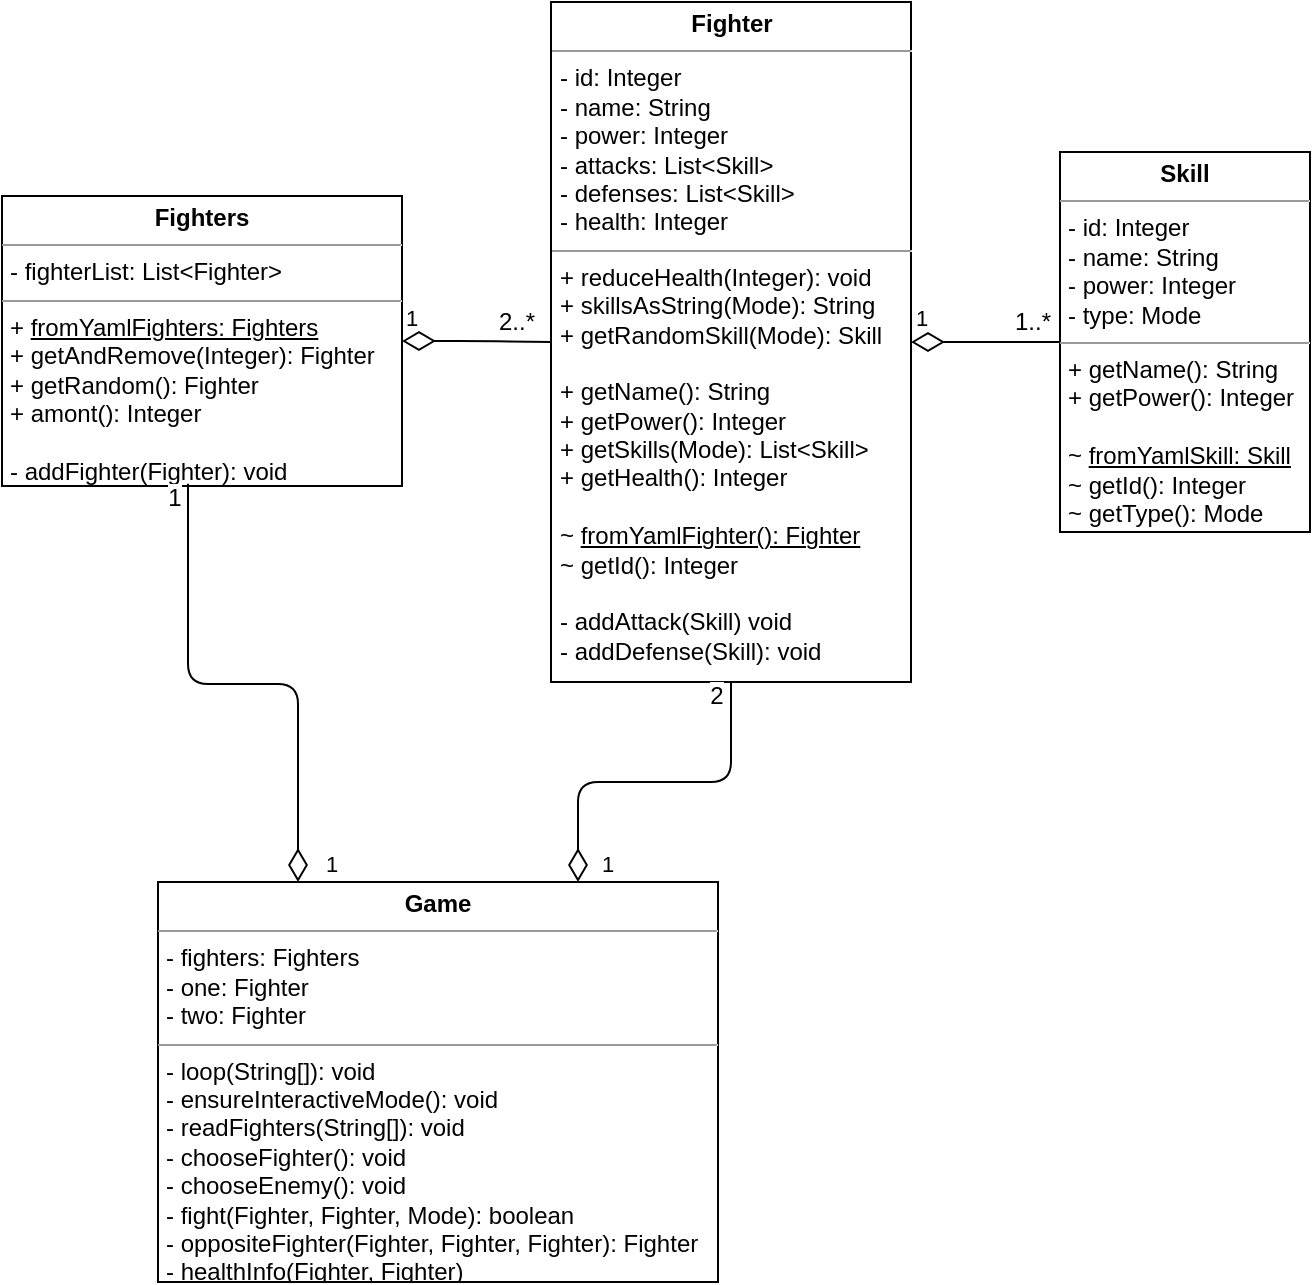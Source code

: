 <mxfile version="12.3.2" type="device" pages="1"><diagram id="r8I7aOsCpsgrst2HwtjH" name="Page-1"><mxGraphModel dx="1168" dy="788" grid="1" gridSize="10" guides="1" tooltips="1" connect="1" arrows="1" fold="1" page="1" pageScale="1" pageWidth="827" pageHeight="1169" math="0" shadow="0"><root><mxCell id="0"/><mxCell id="1" parent="0"/><mxCell id="dvqwYVEK8RVhKuOjQXvO-2" value="&lt;p style=&quot;margin: 0px ; margin-top: 4px ; text-align: center&quot;&gt;&lt;b&gt;Fighter&lt;/b&gt;&lt;/p&gt;&lt;hr size=&quot;1&quot;&gt;&lt;p style=&quot;margin: 0px ; margin-left: 4px&quot;&gt;- id: Integer&lt;/p&gt;&lt;p style=&quot;margin: 0px ; margin-left: 4px&quot;&gt;- name: String&lt;/p&gt;&lt;p style=&quot;margin: 0px ; margin-left: 4px&quot;&gt;- power: Integer&lt;/p&gt;&lt;p style=&quot;margin: 0px ; margin-left: 4px&quot;&gt;- attacks: List&amp;lt;Skill&amp;gt;&lt;/p&gt;&lt;p style=&quot;margin: 0px ; margin-left: 4px&quot;&gt;- defenses: List&amp;lt;Skill&amp;gt;&lt;/p&gt;&lt;p style=&quot;margin: 0px ; margin-left: 4px&quot;&gt;- health: Integer&lt;br&gt;&lt;/p&gt;&lt;hr size=&quot;1&quot;&gt;&lt;p style=&quot;margin: 0px ; margin-left: 4px&quot;&gt;&lt;span&gt;+ reduceHealth(Integer): void&lt;/span&gt;&lt;br&gt;&lt;/p&gt;&lt;p style=&quot;margin: 0px ; margin-left: 4px&quot;&gt;+ skillsAsString(Mode): String&lt;/p&gt;&lt;p style=&quot;margin: 0px ; margin-left: 4px&quot;&gt;+ getRandomSkill(Mode): Skill&lt;/p&gt;&lt;p style=&quot;margin: 0px ; margin-left: 4px&quot;&gt;&lt;br&gt;&lt;/p&gt;&lt;p style=&quot;margin: 0px ; margin-left: 4px&quot;&gt;+ getName(): String&lt;/p&gt;&lt;p style=&quot;margin: 0px ; margin-left: 4px&quot;&gt;+ getPower(): Integer&lt;/p&gt;&lt;p style=&quot;margin: 0px ; margin-left: 4px&quot;&gt;+ getSkills(Mode): List&amp;lt;Skill&amp;gt;&lt;/p&gt;&lt;p style=&quot;margin: 0px ; margin-left: 4px&quot;&gt;+ getHealth(): Integer&lt;/p&gt;&lt;p style=&quot;margin: 0px ; margin-left: 4px&quot;&gt;&lt;br&gt;&lt;/p&gt;&lt;p style=&quot;margin: 0px ; margin-left: 4px&quot;&gt;~&amp;nbsp;&lt;u&gt;fromYamlFighter(): Fighter&lt;/u&gt;&lt;br&gt;&lt;/p&gt;&lt;p style=&quot;margin: 0px ; margin-left: 4px&quot;&gt;~ getId(): Integer&lt;u&gt;&lt;br&gt;&lt;/u&gt;&lt;/p&gt;&lt;p style=&quot;margin: 0px ; margin-left: 4px&quot;&gt;&lt;br&gt;&lt;/p&gt;&lt;p style=&quot;margin: 0px ; margin-left: 4px&quot;&gt;- addAttack(Skill) void&lt;/p&gt;&lt;p style=&quot;margin: 0px ; margin-left: 4px&quot;&gt;- addDefense(Skill): void&lt;/p&gt;" style="verticalAlign=top;align=left;overflow=fill;fontSize=12;fontFamily=Helvetica;html=1;" parent="1" vertex="1"><mxGeometry x="274.5" width="180" height="340" as="geometry"/></mxCell><mxCell id="dvqwYVEK8RVhKuOjQXvO-3" value="&lt;p style=&quot;margin: 0px ; margin-top: 4px ; text-align: center&quot;&gt;&lt;b&gt;Fighters&lt;/b&gt;&lt;/p&gt;&lt;hr size=&quot;1&quot;&gt;&lt;p style=&quot;margin: 0px ; margin-left: 4px&quot;&gt;- fighterList: List&amp;lt;Fighter&amp;gt;&lt;br&gt;&lt;/p&gt;&lt;hr size=&quot;1&quot;&gt;&lt;p style=&quot;margin: 0px ; margin-left: 4px&quot;&gt;+&amp;nbsp;&lt;u&gt;fromYamlFighters: Fighters&lt;/u&gt;&lt;br style=&quot;padding: 0px ; margin: 0px&quot;&gt;+ getAndRemove(Integer): Fighter&lt;br style=&quot;padding: 0px ; margin: 0px&quot;&gt;+ getRandom(): Fighter&lt;/p&gt;&lt;p style=&quot;margin: 0px ; margin-left: 4px&quot;&gt;+ amont(): Integer&lt;br style=&quot;padding: 0px ; margin: 0px&quot;&gt;&lt;br style=&quot;padding: 0px ; margin: 0px&quot;&gt;- addFighter(Fighter): void&lt;br&gt;&lt;/p&gt;" style="verticalAlign=top;align=left;overflow=fill;fontSize=12;fontFamily=Helvetica;html=1;" parent="1" vertex="1"><mxGeometry y="97" width="200" height="145" as="geometry"/></mxCell><mxCell id="dvqwYVEK8RVhKuOjQXvO-5" value="&lt;p style=&quot;margin: 0px ; margin-top: 4px ; text-align: center&quot;&gt;&lt;b&gt;Skill&lt;/b&gt;&lt;/p&gt;&lt;hr size=&quot;1&quot;&gt;&lt;p style=&quot;margin: 0px 0px 0px 4px&quot;&gt;- id: Integer&lt;/p&gt;&lt;p style=&quot;margin: 0px 0px 0px 4px&quot;&gt;- name: String&lt;/p&gt;&lt;p style=&quot;margin: 0px 0px 0px 4px&quot;&gt;- power: Integer&lt;/p&gt;&lt;p style=&quot;margin: 0px 0px 0px 4px&quot;&gt;- type: Mode&lt;/p&gt;&lt;hr size=&quot;1&quot;&gt;&lt;p style=&quot;margin: 0px ; margin-left: 4px&quot;&gt;+ getName(): String&lt;/p&gt;&lt;p style=&quot;margin: 0px ; margin-left: 4px&quot;&gt;+ getPower(): Integer&lt;br style=&quot;padding: 0px ; margin: 0px&quot;&gt;&lt;br&gt;~&amp;nbsp;&lt;u&gt;fromYamlSkill: Skill&lt;/u&gt;&lt;br style=&quot;padding: 0px ; margin: 0px&quot;&gt;~ getId(): Integer&lt;br&gt;&lt;/p&gt;&lt;p style=&quot;margin: 0px ; margin-left: 4px&quot;&gt;~ getType(): Mode&lt;br&gt;&lt;/p&gt;" style="verticalAlign=top;align=left;overflow=fill;fontSize=12;fontFamily=Helvetica;html=1;" parent="1" vertex="1"><mxGeometry x="529" y="75" width="125" height="190" as="geometry"/></mxCell><mxCell id="dvqwYVEK8RVhKuOjQXvO-6" value="1" style="endArrow=none;html=1;endSize=12;startArrow=diamondThin;startSize=14;startFill=0;edgeStyle=orthogonalEdgeStyle;align=left;verticalAlign=bottom;strokeColor=#000000;endFill=0;exitX=1;exitY=0.5;exitDx=0;exitDy=0;entryX=0;entryY=0.5;entryDx=0;entryDy=0;" parent="1" source="dvqwYVEK8RVhKuOjQXvO-3" target="dvqwYVEK8RVhKuOjQXvO-2" edge="1"><mxGeometry x="-1" y="3" relative="1" as="geometry"><mxPoint x="214" y="185" as="sourcePoint"/><mxPoint x="374" y="185" as="targetPoint"/></mxGeometry></mxCell><mxCell id="dvqwYVEK8RVhKuOjQXvO-7" value="2..*" style="text;html=1;resizable=0;points=[];align=center;verticalAlign=middle;labelBackgroundColor=#ffffff;" parent="dvqwYVEK8RVhKuOjQXvO-6" vertex="1" connectable="0"><mxGeometry x="0.733" y="4" relative="1" as="geometry"><mxPoint x="-8" y="-6" as="offset"/></mxGeometry></mxCell><mxCell id="dvqwYVEK8RVhKuOjQXvO-8" value="1" style="endArrow=none;html=1;endSize=12;startArrow=diamondThin;startSize=14;startFill=0;edgeStyle=orthogonalEdgeStyle;align=left;verticalAlign=bottom;strokeColor=#000000;endFill=0;exitX=1;exitY=0.5;exitDx=0;exitDy=0;entryX=0;entryY=0.5;entryDx=0;entryDy=0;" parent="1" source="dvqwYVEK8RVhKuOjQXvO-2" target="dvqwYVEK8RVhKuOjQXvO-5" edge="1"><mxGeometry x="-1" y="3" relative="1" as="geometry"><mxPoint x="598.853" y="155.176" as="sourcePoint"/><mxPoint x="808.265" y="155.176" as="targetPoint"/></mxGeometry></mxCell><mxCell id="dvqwYVEK8RVhKuOjQXvO-9" value="1..*" style="text;html=1;resizable=0;points=[];align=center;verticalAlign=middle;labelBackgroundColor=#ffffff;" parent="dvqwYVEK8RVhKuOjQXvO-8" vertex="1" connectable="0"><mxGeometry x="0.733" y="4" relative="1" as="geometry"><mxPoint x="-4" y="-6" as="offset"/></mxGeometry></mxCell><mxCell id="dvqwYVEK8RVhKuOjQXvO-12" value="&lt;p style=&quot;margin: 0px ; margin-top: 4px ; text-align: center&quot;&gt;&lt;b&gt;Game&lt;/b&gt;&lt;/p&gt;&lt;hr size=&quot;1&quot;&gt;&lt;p style=&quot;margin: 0px 0px 0px 4px&quot;&gt;- fighters: Fighters&lt;/p&gt;&lt;p style=&quot;margin: 0px 0px 0px 4px&quot;&gt;- one: Fighter&lt;/p&gt;&lt;p style=&quot;margin: 0px 0px 0px 4px&quot;&gt;- two: Fighter&lt;/p&gt;&lt;hr size=&quot;1&quot;&gt;&lt;p style=&quot;margin: 0px ; margin-left: 4px&quot;&gt;&lt;span&gt;- loop(String[]): void&lt;/span&gt;&lt;br&gt;&lt;/p&gt;&lt;p style=&quot;margin: 0px ; margin-left: 4px&quot;&gt;-&amp;nbsp;ensureInteractiveMode(): void&lt;/p&gt;&lt;p style=&quot;margin: 0px ; margin-left: 4px&quot;&gt;- readFighters(String[]): void&lt;/p&gt;&lt;p style=&quot;margin: 0px ; margin-left: 4px&quot;&gt;- chooseFighter(): void&lt;/p&gt;&lt;p style=&quot;margin: 0px ; margin-left: 4px&quot;&gt;- chooseEnemy(): void&lt;/p&gt;&lt;p style=&quot;margin: 0px ; margin-left: 4px&quot;&gt;- fight(Fighter, Fighter, Mode): boolean&lt;br&gt;&lt;/p&gt;&lt;p style=&quot;margin: 0px ; margin-left: 4px&quot;&gt;- oppositeFighter(Fighter, Fighter, Fighter): Fighter&lt;br&gt;&lt;/p&gt;&lt;p style=&quot;margin: 0px ; margin-left: 4px&quot;&gt;- healthInfo(Fighter, Fighter)&lt;/p&gt;" style="verticalAlign=top;align=left;overflow=fill;fontSize=12;fontFamily=Helvetica;html=1;" parent="1" vertex="1"><mxGeometry x="78" y="440" width="280" height="200" as="geometry"/></mxCell><mxCell id="dvqwYVEK8RVhKuOjQXvO-13" value="1" style="endArrow=none;html=1;endSize=12;startArrow=diamondThin;startSize=14;startFill=0;edgeStyle=orthogonalEdgeStyle;align=left;verticalAlign=bottom;strokeColor=#000000;endFill=0;exitX=0.25;exitY=0;exitDx=0;exitDy=0;entryX=0.465;entryY=0.992;entryDx=0;entryDy=0;entryPerimeter=0;" parent="1" source="dvqwYVEK8RVhKuOjQXvO-12" target="dvqwYVEK8RVhKuOjQXvO-3" edge="1"><mxGeometry x="-0.221" y="100" relative="1" as="geometry"><mxPoint x="148" y="390" as="sourcePoint"/><mxPoint x="88" y="250" as="targetPoint"/><mxPoint x="12" y="-1" as="offset"/></mxGeometry></mxCell><mxCell id="dvqwYVEK8RVhKuOjQXvO-14" value="1" style="text;html=1;resizable=0;points=[];align=center;verticalAlign=middle;labelBackgroundColor=#ffffff;" parent="dvqwYVEK8RVhKuOjQXvO-13" vertex="1" connectable="0"><mxGeometry x="0.733" y="4" relative="1" as="geometry"><mxPoint x="-3" y="-27" as="offset"/></mxGeometry></mxCell><mxCell id="dvqwYVEK8RVhKuOjQXvO-15" value="1" style="endArrow=none;html=1;endSize=12;startArrow=diamondThin;startSize=14;startFill=0;edgeStyle=orthogonalEdgeStyle;align=left;verticalAlign=bottom;strokeColor=#000000;endFill=0;exitX=0.75;exitY=0;exitDx=0;exitDy=0;entryX=0.5;entryY=1;entryDx=0;entryDy=0;" parent="1" source="dvqwYVEK8RVhKuOjQXvO-12" target="dvqwYVEK8RVhKuOjQXvO-2" edge="1"><mxGeometry x="-0.322" y="-50" relative="1" as="geometry"><mxPoint x="287" y="450" as="sourcePoint"/><mxPoint x="110" y="245" as="targetPoint"/><mxPoint as="offset"/></mxGeometry></mxCell><mxCell id="dvqwYVEK8RVhKuOjQXvO-16" value="2" style="text;html=1;resizable=0;points=[];align=center;verticalAlign=middle;labelBackgroundColor=#ffffff;" parent="dvqwYVEK8RVhKuOjQXvO-15" vertex="1" connectable="0"><mxGeometry x="0.733" y="4" relative="1" as="geometry"><mxPoint x="-4" y="-17" as="offset"/></mxGeometry></mxCell></root></mxGraphModel></diagram></mxfile>